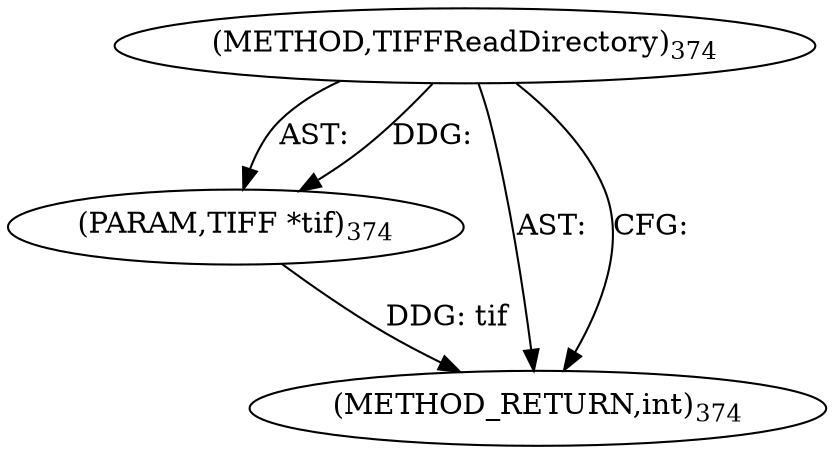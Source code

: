 digraph "TIFFReadDirectory" {  
"8547" [label = <(METHOD,TIFFReadDirectory)<SUB>374</SUB>> ]
"8548" [label = <(PARAM,TIFF *tif)<SUB>374</SUB>> ]
"8549" [label = <(METHOD_RETURN,int)<SUB>374</SUB>> ]
  "8547" -> "8548"  [ label = "AST: "] 
  "8547" -> "8549"  [ label = "AST: "] 
  "8547" -> "8549"  [ label = "CFG: "] 
  "8548" -> "8549"  [ label = "DDG: tif"] 
  "8547" -> "8548"  [ label = "DDG: "] 
}
